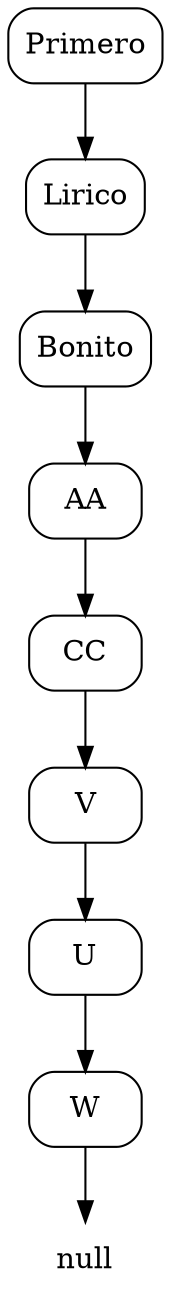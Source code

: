 digraph D {
start[shape = box style = rounded label = "Primero"];
start-> nodo0;
nodo0[shape = record style = rounded label = "Lirico"];
nodo0->nodo1;
nodo1[shape = record style = rounded label = "Bonito"];
nodo1->nodo2;
nodo2[shape = record style = rounded label = "AA"];
nodo2->nodo3;
nodo3[shape = record style = rounded label = "CC"];
nodo3->nodo4;
nodo4[shape = record style = rounded label = "V"];
nodo4->nodo5;
nodo5[shape = record style = rounded label = "U"];
nodo5->nodo6;
nodo6[shape = record style = rounded label = "W"];
nodo6->end;
end[shape = none label = "null"];
}
